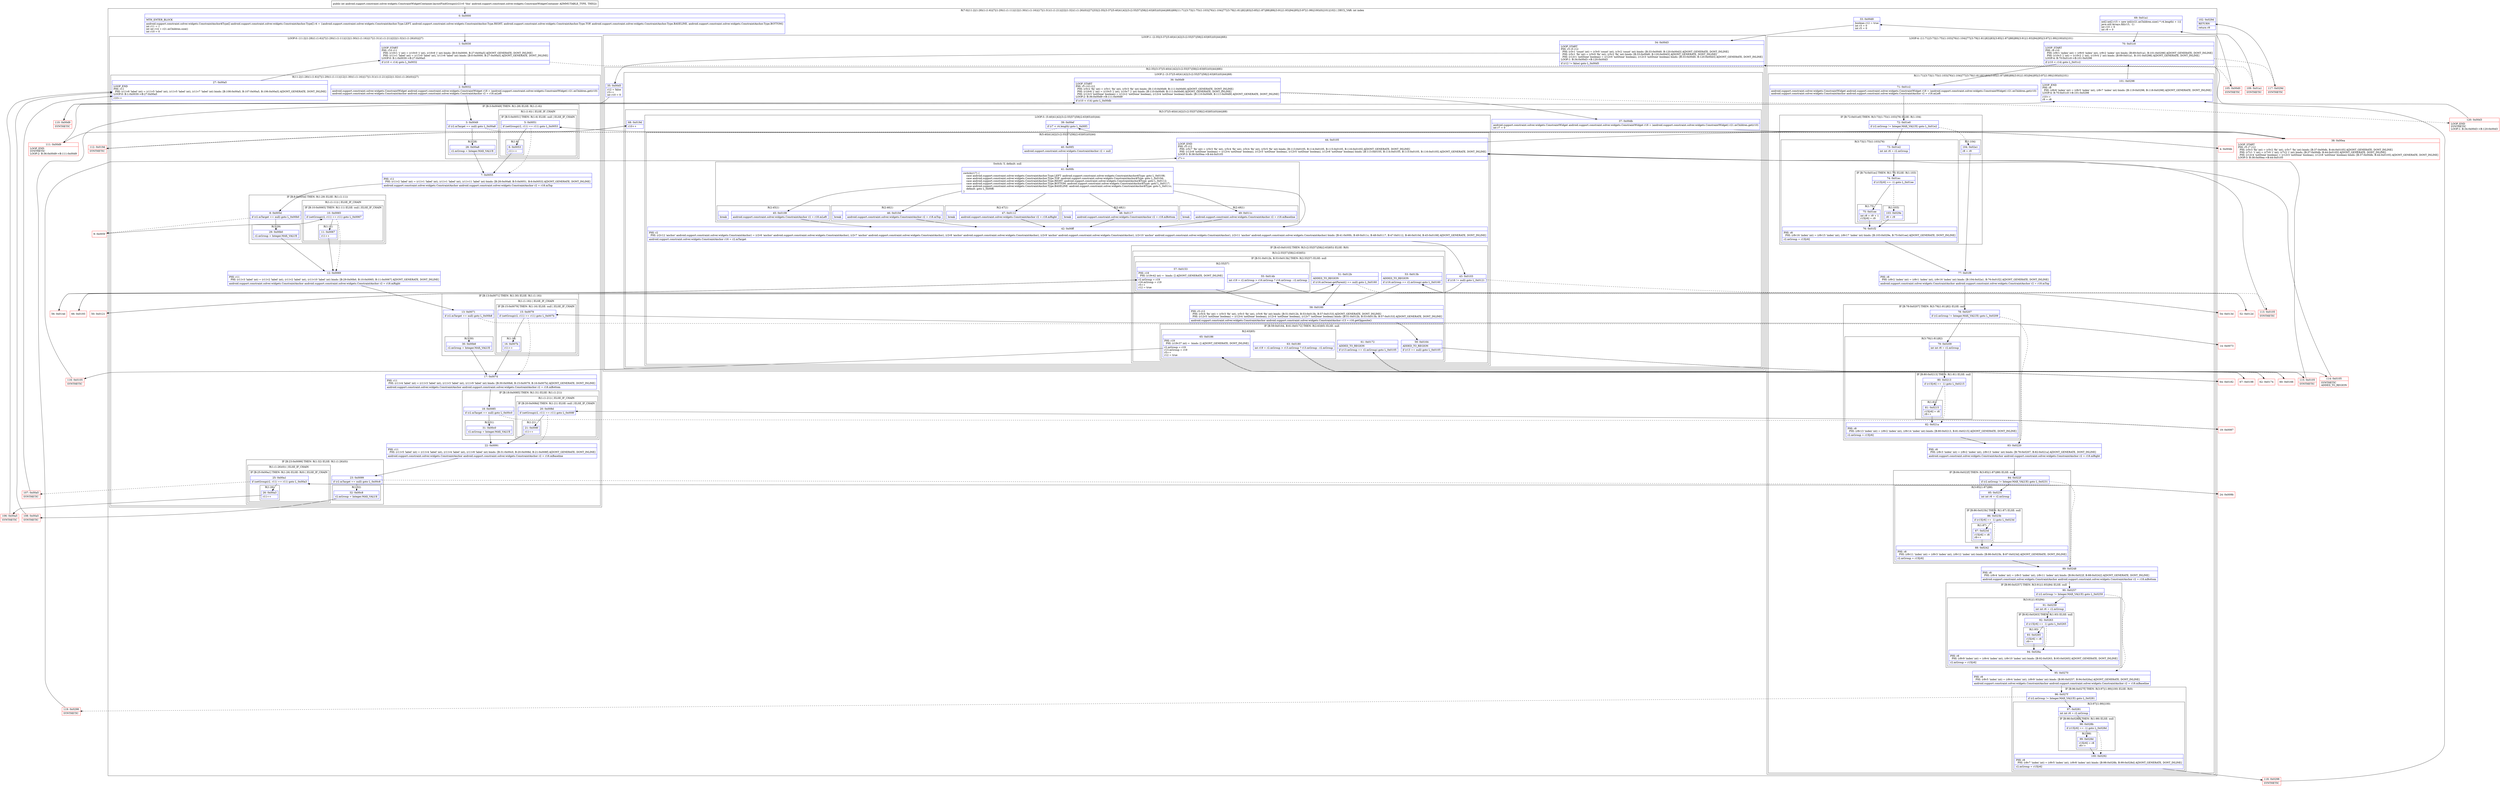 digraph "CFG forandroid.support.constraint.solver.widgets.ConstraintWidgetContainer.layoutFindGroups()I" {
subgraph cluster_Region_845467164 {
label = "R(7:0|(11:2|(1:28)(1:(1:6))|7|(1:29)(1:(1:11))|12|(1:30)(1:(1:16))|17|(1:31)(1:(1:21))|22|(1:32)(1:(1:26)(0))|27)|33|(2:35|(3:37|(5:40|41|42|(3:(2:55|57)|58|(2:63|65))(0)|44)|68))|69|(11:71|(3:73|(1:75)(1:103)|76)(1:104)|77|(3:79|(1:81)|82)|83|(3:85|(1:87)|88)|89|(3:91|(1:93)|94)|95|(3:97|(1:99)|100)(0)|101)|102) | DECL_VAR: int index\l";
node [shape=record,color=blue];
Node_0 [shape=record,label="{0\:\ 0x0000|MTH_ENTER_BLOCK\l|android.support.constraint.solver.widgets.ConstraintAnchor$Type[] android.support.constraint.solver.widgets.ConstraintAnchor.Type[] r4 = \{android.support.constraint.solver.widgets.ConstraintAnchor.Type.LEFT, android.support.constraint.solver.widgets.ConstraintAnchor.Type.RIGHT, android.support.constraint.solver.widgets.ConstraintAnchor.Type.TOP, android.support.constraint.solver.widgets.ConstraintAnchor.Type.BASELINE, android.support.constraint.solver.widgets.ConstraintAnchor.Type.BOTTOM\}\lint r11 = 1\lint int r14 = r21.mChildren.size()\lint r10 = 0\l}"];
subgraph cluster_LoopRegion_1787352826 {
label = "LOOP:0: (11:2|(1:28)(1:(1:6))|7|(1:29)(1:(1:11))|12|(1:30)(1:(1:16))|17|(1:31)(1:(1:21))|22|(1:32)(1:(1:26)(0))|27)";
node [shape=record,color=blue];
Node_1 [shape=record,label="{1\:\ 0x0030|LOOP_START\lPHI: r10 r11 \l  PHI: (r10v1 'j' int) = (r10v0 'j' int), (r10v8 'j' int) binds: [B:0:0x0000, B:27:0x00a5] A[DONT_GENERATE, DONT_INLINE]\l  PHI: (r11v1 'label' int) = (r11v0 'label' int), (r11v6 'label' int) binds: [B:0:0x0000, B:27:0x00a5] A[DONT_GENERATE, DONT_INLINE]\lLOOP:0: B:1:0x0030\-\>B:27:0x00a5\l|if (r10 \< r14) goto L_0x0032\l}"];
subgraph cluster_Region_1048867069 {
label = "R(11:2|(1:28)(1:(1:6))|7|(1:29)(1:(1:11))|12|(1:30)(1:(1:16))|17|(1:31)(1:(1:21))|22|(1:32)(1:(1:26)(0))|27)";
node [shape=record,color=blue];
Node_2 [shape=record,label="{2\:\ 0x0032|android.support.constraint.solver.widgets.ConstraintWidget android.support.constraint.solver.widgets.ConstraintWidget r18 = (android.support.constraint.solver.widgets.ConstraintWidget) r21.mChildren.get(r10)\landroid.support.constraint.solver.widgets.ConstraintAnchor android.support.constraint.solver.widgets.ConstraintAnchor r2 = r18.mLeft\l}"];
subgraph cluster_IfRegion_1785869645 {
label = "IF [B:3:0x0049] THEN: R(1:28) ELSE: R(1:(1:6))";
node [shape=record,color=blue];
Node_3 [shape=record,label="{3\:\ 0x0049|if (r2.mTarget == null) goto L_0x00a8\l}"];
subgraph cluster_Region_167716518 {
label = "R(1:28)";
node [shape=record,color=blue];
Node_28 [shape=record,label="{28\:\ 0x00a8|r2.mGroup = Integer.MAX_VALUE\l}"];
}
subgraph cluster_Region_1535000628 {
label = "R(1:(1:6)) | ELSE_IF_CHAIN\l";
node [shape=record,color=blue];
subgraph cluster_IfRegion_769407323 {
label = "IF [B:5:0x0051] THEN: R(1:6) ELSE: null | ELSE_IF_CHAIN\l";
node [shape=record,color=blue];
Node_5 [shape=record,label="{5\:\ 0x0051|if (setGroup(r2, r11) == r11) goto L_0x0053\l}"];
subgraph cluster_Region_700555176 {
label = "R(1:6)";
node [shape=record,color=blue];
Node_6 [shape=record,label="{6\:\ 0x0053|r11++\l}"];
}
}
}
}
Node_7 [shape=record,label="{7\:\ 0x0055|PHI: r11 \l  PHI: (r11v2 'label' int) = (r11v1 'label' int), (r11v1 'label' int), (r11v11 'label' int) binds: [B:28:0x00a8, B:5:0x0051, B:6:0x0053] A[DONT_GENERATE, DONT_INLINE]\l|android.support.constraint.solver.widgets.ConstraintAnchor android.support.constraint.solver.widgets.ConstraintAnchor r2 = r18.mTop\l}"];
subgraph cluster_IfRegion_2004177367 {
label = "IF [B:8:0x005d] THEN: R(1:29) ELSE: R(1:(1:11))";
node [shape=record,color=blue];
Node_8 [shape=record,label="{8\:\ 0x005d|if (r2.mTarget == null) goto L_0x00b0\l}"];
subgraph cluster_Region_1755016003 {
label = "R(1:29)";
node [shape=record,color=blue];
Node_29 [shape=record,label="{29\:\ 0x00b0|r2.mGroup = Integer.MAX_VALUE\l}"];
}
subgraph cluster_Region_161057403 {
label = "R(1:(1:11)) | ELSE_IF_CHAIN\l";
node [shape=record,color=blue];
subgraph cluster_IfRegion_1011921792 {
label = "IF [B:10:0x0065] THEN: R(1:11) ELSE: null | ELSE_IF_CHAIN\l";
node [shape=record,color=blue];
Node_10 [shape=record,label="{10\:\ 0x0065|if (setGroup(r2, r11) == r11) goto L_0x0067\l}"];
subgraph cluster_Region_777324461 {
label = "R(1:11)";
node [shape=record,color=blue];
Node_11 [shape=record,label="{11\:\ 0x0067|r11++\l}"];
}
}
}
}
Node_12 [shape=record,label="{12\:\ 0x0069|PHI: r11 \l  PHI: (r11v3 'label' int) = (r11v2 'label' int), (r11v2 'label' int), (r11v10 'label' int) binds: [B:29:0x00b0, B:10:0x0065, B:11:0x0067] A[DONT_GENERATE, DONT_INLINE]\l|android.support.constraint.solver.widgets.ConstraintAnchor android.support.constraint.solver.widgets.ConstraintAnchor r2 = r18.mRight\l}"];
subgraph cluster_IfRegion_322495296 {
label = "IF [B:13:0x0071] THEN: R(1:30) ELSE: R(1:(1:16))";
node [shape=record,color=blue];
Node_13 [shape=record,label="{13\:\ 0x0071|if (r2.mTarget == null) goto L_0x00b8\l}"];
subgraph cluster_Region_1661091223 {
label = "R(1:30)";
node [shape=record,color=blue];
Node_30 [shape=record,label="{30\:\ 0x00b8|r2.mGroup = Integer.MAX_VALUE\l}"];
}
subgraph cluster_Region_1885047611 {
label = "R(1:(1:16)) | ELSE_IF_CHAIN\l";
node [shape=record,color=blue];
subgraph cluster_IfRegion_985572296 {
label = "IF [B:15:0x0079] THEN: R(1:16) ELSE: null | ELSE_IF_CHAIN\l";
node [shape=record,color=blue];
Node_15 [shape=record,label="{15\:\ 0x0079|if (setGroup(r2, r11) == r11) goto L_0x007b\l}"];
subgraph cluster_Region_1091175154 {
label = "R(1:16)";
node [shape=record,color=blue];
Node_16 [shape=record,label="{16\:\ 0x007b|r11++\l}"];
}
}
}
}
Node_17 [shape=record,label="{17\:\ 0x007d|PHI: r11 \l  PHI: (r11v4 'label' int) = (r11v3 'label' int), (r11v3 'label' int), (r11v9 'label' int) binds: [B:30:0x00b8, B:15:0x0079, B:16:0x007b] A[DONT_GENERATE, DONT_INLINE]\l|android.support.constraint.solver.widgets.ConstraintAnchor android.support.constraint.solver.widgets.ConstraintAnchor r2 = r18.mBottom\l}"];
subgraph cluster_IfRegion_1050948553 {
label = "IF [B:18:0x0085] THEN: R(1:31) ELSE: R(1:(1:21))";
node [shape=record,color=blue];
Node_18 [shape=record,label="{18\:\ 0x0085|if (r2.mTarget == null) goto L_0x00c0\l}"];
subgraph cluster_Region_232166957 {
label = "R(1:31)";
node [shape=record,color=blue];
Node_31 [shape=record,label="{31\:\ 0x00c0|r2.mGroup = Integer.MAX_VALUE\l}"];
}
subgraph cluster_Region_1483279056 {
label = "R(1:(1:21)) | ELSE_IF_CHAIN\l";
node [shape=record,color=blue];
subgraph cluster_IfRegion_531056616 {
label = "IF [B:20:0x008d] THEN: R(1:21) ELSE: null | ELSE_IF_CHAIN\l";
node [shape=record,color=blue];
Node_20 [shape=record,label="{20\:\ 0x008d|if (setGroup(r2, r11) == r11) goto L_0x008f\l}"];
subgraph cluster_Region_1435120241 {
label = "R(1:21)";
node [shape=record,color=blue];
Node_21 [shape=record,label="{21\:\ 0x008f|r11++\l}"];
}
}
}
}
Node_22 [shape=record,label="{22\:\ 0x0091|PHI: r11 \l  PHI: (r11v5 'label' int) = (r11v4 'label' int), (r11v4 'label' int), (r11v8 'label' int) binds: [B:31:0x00c0, B:20:0x008d, B:21:0x008f] A[DONT_GENERATE, DONT_INLINE]\l|android.support.constraint.solver.widgets.ConstraintAnchor android.support.constraint.solver.widgets.ConstraintAnchor r2 = r18.mBaseline\l}"];
subgraph cluster_IfRegion_1495291444 {
label = "IF [B:23:0x0099] THEN: R(1:32) ELSE: R(1:(1:26)(0))";
node [shape=record,color=blue];
Node_23 [shape=record,label="{23\:\ 0x0099|if (r2.mTarget == null) goto L_0x00c8\l}"];
subgraph cluster_Region_725362178 {
label = "R(1:32)";
node [shape=record,color=blue];
Node_32 [shape=record,label="{32\:\ 0x00c8|r2.mGroup = Integer.MAX_VALUE\l}"];
}
subgraph cluster_Region_1908383241 {
label = "R(1:(1:26)(0)) | ELSE_IF_CHAIN\l";
node [shape=record,color=blue];
subgraph cluster_IfRegion_1400746918 {
label = "IF [B:25:0x00a1] THEN: R(1:26) ELSE: R(0) | ELSE_IF_CHAIN\l";
node [shape=record,color=blue];
Node_25 [shape=record,label="{25\:\ 0x00a1|if (setGroup(r2, r11) == r11) goto L_0x00a3\l}"];
subgraph cluster_Region_799344321 {
label = "R(1:26)";
node [shape=record,color=blue];
Node_26 [shape=record,label="{26\:\ 0x00a3|r11++\l}"];
}
subgraph cluster_Region_875567127 {
label = "R(0)";
node [shape=record,color=blue];
}
}
}
}
Node_27 [shape=record,label="{27\:\ 0x00a5|LOOP_END\lPHI: r11 \l  PHI: (r11v6 'label' int) = (r11v5 'label' int), (r11v5 'label' int), (r11v7 'label' int) binds: [B:108:0x00a5, B:107:0x00a5, B:106:0x00a5] A[DONT_GENERATE, DONT_INLINE]\lLOOP:0: B:1:0x0030\-\>B:27:0x00a5\l|r10++\l}"];
}
}
Node_33 [shape=record,label="{33\:\ 0x00d0|boolean r12 = true\lint r3 = 0\lint r5 = 0\l}"];
subgraph cluster_LoopRegion_1185397156 {
label = "LOOP:1: (2:35|(3:37|(5:40|41|42|(3:(2:55|57)|58|(2:63|65))(0)|44)|68))";
node [shape=record,color=blue];
Node_34 [shape=record,label="{34\:\ 0x00d3|LOOP_START\lPHI: r3 r5 r12 \l  PHI: (r3v1 'count' int) = (r3v0 'count' int), (r3v2 'count' int) binds: [B:33:0x00d0, B:120:0x00d3] A[DONT_GENERATE, DONT_INLINE]\l  PHI: (r5v1 'fix' int) = (r5v0 'fix' int), (r5v2 'fix' int) binds: [B:33:0x00d0, B:120:0x00d3] A[DONT_GENERATE, DONT_INLINE]\l  PHI: (r12v1 'notDone' boolean) = (r12v0 'notDone' boolean), (r12v3 'notDone' boolean) binds: [B:33:0x00d0, B:120:0x00d3] A[DONT_GENERATE, DONT_INLINE]\lLOOP:1: B:34:0x00d3\-\>B:120:0x00d3\l|if (r12 != false) goto L_0x00d5\l}"];
subgraph cluster_Region_303517393 {
label = "R(2:35|(3:37|(5:40|41|42|(3:(2:55|57)|58|(2:63|65))(0)|44)|68))";
node [shape=record,color=blue];
Node_35 [shape=record,label="{35\:\ 0x00d5|r12 = false\lr3++\lint r10 = 0\l}"];
subgraph cluster_LoopRegion_635930752 {
label = "LOOP:2: (3:37|(5:40|41|42|(3:(2:55|57)|58|(2:63|65))(0)|44)|68)";
node [shape=record,color=blue];
Node_36 [shape=record,label="{36\:\ 0x00d9|LOOP_START\lPHI: r5 r10 r12 \l  PHI: (r5v2 'fix' int) = (r5v1 'fix' int), (r5v3 'fix' int) binds: [B:110:0x00d9, B:111:0x00d9] A[DONT_GENERATE, DONT_INLINE]\l  PHI: (r10v6 'j' int) = (r10v5 'j' int), (r10v7 'j' int) binds: [B:110:0x00d9, B:111:0x00d9] A[DONT_GENERATE, DONT_INLINE]\l  PHI: (r12v3 'notDone' boolean) = (r12v2 'notDone' boolean), (r12v4 'notDone' boolean) binds: [B:110:0x00d9, B:111:0x00d9] A[DONT_GENERATE, DONT_INLINE]\lLOOP:2: B:36:0x00d9\-\>B:111:0x00d9\l|if (r10 \< r14) goto L_0x00db\l}"];
subgraph cluster_Region_1602629291 {
label = "R(3:37|(5:40|41|42|(3:(2:55|57)|58|(2:63|65))(0)|44)|68)";
node [shape=record,color=blue];
Node_37 [shape=record,label="{37\:\ 0x00db|android.support.constraint.solver.widgets.ConstraintWidget android.support.constraint.solver.widgets.ConstraintWidget r18 = (android.support.constraint.solver.widgets.ConstraintWidget) r21.mChildren.get(r10)\lint r7 = 0\l}"];
subgraph cluster_LoopRegion_505296339 {
label = "LOOP:3: (5:40|41|42|(3:(2:55|57)|58|(2:63|65))(0)|44)";
node [shape=record,color=blue];
Node_39 [shape=record,label="{39\:\ 0x00ef|if (r7 \< r4.length) goto L_0x00f1\l}"];
subgraph cluster_Region_590748532 {
label = "R(5:40|41|42|(3:(2:55|57)|58|(2:63|65))(0)|44)";
node [shape=record,color=blue];
Node_40 [shape=record,label="{40\:\ 0x00f1|android.support.constraint.solver.widgets.ConstraintAnchor r2 = null\l}"];
subgraph cluster_SwitchRegion_413032441 {
label = "Switch: 5, default: null";
node [shape=record,color=blue];
Node_41 [shape=record,label="{41\:\ 0x00fc|switch(r17) \{\l    case android.support.constraint.solver.widgets.ConstraintAnchor.Type.LEFT :android.support.constraint.solver.widgets.ConstraintAnchor$Type: goto L_0x0108;\l    case android.support.constraint.solver.widgets.ConstraintAnchor.Type.TOP :android.support.constraint.solver.widgets.ConstraintAnchor$Type: goto L_0x010d;\l    case android.support.constraint.solver.widgets.ConstraintAnchor.Type.RIGHT :android.support.constraint.solver.widgets.ConstraintAnchor$Type: goto L_0x0112;\l    case android.support.constraint.solver.widgets.ConstraintAnchor.Type.BOTTOM :android.support.constraint.solver.widgets.ConstraintAnchor$Type: goto L_0x0117;\l    case android.support.constraint.solver.widgets.ConstraintAnchor.Type.BASELINE :android.support.constraint.solver.widgets.ConstraintAnchor$Type: goto L_0x011c;\l    default: goto L_0x00ff;\l\}\l}"];
subgraph cluster_Region_2120087189 {
label = "R(2:45|1)";
node [shape=record,color=blue];
Node_45 [shape=record,label="{45\:\ 0x0108|android.support.constraint.solver.widgets.ConstraintAnchor r2 = r18.mLeft\l}"];
Node_InsnContainer_145877424 [shape=record,label="{|break\l}"];
}
subgraph cluster_Region_389846995 {
label = "R(2:46|1)";
node [shape=record,color=blue];
Node_46 [shape=record,label="{46\:\ 0x010d|android.support.constraint.solver.widgets.ConstraintAnchor r2 = r18.mTop\l}"];
Node_InsnContainer_99840377 [shape=record,label="{|break\l}"];
}
subgraph cluster_Region_799187829 {
label = "R(2:47|1)";
node [shape=record,color=blue];
Node_47 [shape=record,label="{47\:\ 0x0112|android.support.constraint.solver.widgets.ConstraintAnchor r2 = r18.mRight\l}"];
Node_InsnContainer_825696624 [shape=record,label="{|break\l}"];
}
subgraph cluster_Region_1094656860 {
label = "R(2:48|1)";
node [shape=record,color=blue];
Node_48 [shape=record,label="{48\:\ 0x0117|android.support.constraint.solver.widgets.ConstraintAnchor r2 = r18.mBottom\l}"];
Node_InsnContainer_1539100984 [shape=record,label="{|break\l}"];
}
subgraph cluster_Region_1355259056 {
label = "R(2:49|1)";
node [shape=record,color=blue];
Node_49 [shape=record,label="{49\:\ 0x011c|android.support.constraint.solver.widgets.ConstraintAnchor r2 = r18.mBaseline\l}"];
Node_InsnContainer_1556570006 [shape=record,label="{|break\l}"];
}
}
Node_42 [shape=record,label="{42\:\ 0x00ff|PHI: r2 \l  PHI: (r2v12 'anchor' android.support.constraint.solver.widgets.ConstraintAnchor) = (r2v6 'anchor' android.support.constraint.solver.widgets.ConstraintAnchor), (r2v7 'anchor' android.support.constraint.solver.widgets.ConstraintAnchor), (r2v8 'anchor' android.support.constraint.solver.widgets.ConstraintAnchor), (r2v9 'anchor' android.support.constraint.solver.widgets.ConstraintAnchor), (r2v10 'anchor' android.support.constraint.solver.widgets.ConstraintAnchor), (r2v11 'anchor' android.support.constraint.solver.widgets.ConstraintAnchor) binds: [B:41:0x00fc, B:49:0x011c, B:48:0x0117, B:47:0x0112, B:46:0x010d, B:45:0x0108] A[DONT_GENERATE, DONT_INLINE]\l|android.support.constraint.solver.widgets.ConstraintAnchor r16 = r2.mTarget\l}"];
subgraph cluster_IfRegion_1298555468 {
label = "IF [B:43:0x0103] THEN: R(3:(2:55|57)|58|(2:63|65)) ELSE: R(0)";
node [shape=record,color=blue];
Node_43 [shape=record,label="{43\:\ 0x0103|if (r16 != null) goto L_0x0121\l}"];
subgraph cluster_Region_1578642735 {
label = "R(3:(2:55|57)|58|(2:63|65))";
node [shape=record,color=blue];
subgraph cluster_IfRegion_431336812 {
label = "IF [B:51:0x012b, B:53:0x013b] THEN: R(2:55|57) ELSE: null";
node [shape=record,color=blue];
Node_51 [shape=record,label="{51\:\ 0x012b|ADDED_TO_REGION\l|if (r16.mOwner.getParent() == null) goto L_0x0160\l}"];
Node_53 [shape=record,label="{53\:\ 0x013b|ADDED_TO_REGION\l|if (r16.mGroup == r2.mGroup) goto L_0x0160\l}"];
subgraph cluster_Region_1538861494 {
label = "R(2:55|57)";
node [shape=record,color=blue];
Node_55 [shape=record,label="{55\:\ 0x014b|int r19 = r2.mGroup \> r16.mGroup ? r16.mGroup : r2.mGroup\l}"];
Node_57 [shape=record,label="{57\:\ 0x0153|PHI: r19 \l  PHI: (r19v42 int) =  binds: [] A[DONT_GENERATE, DONT_INLINE]\l|r2.mGroup = r19\lr16.mGroup = r19\lr5++\lr12 = true\l}"];
}
}
Node_58 [shape=record,label="{58\:\ 0x0160|PHI: r5 r12 \l  PHI: (r5v4 'fix' int) = (r5v3 'fix' int), (r5v3 'fix' int), (r5v6 'fix' int) binds: [B:51:0x012b, B:53:0x013b, B:57:0x0153] A[DONT_GENERATE, DONT_INLINE]\l  PHI: (r12v5 'notDone' boolean) = (r12v4 'notDone' boolean), (r12v4 'notDone' boolean), (r12v7 'notDone' boolean) binds: [B:51:0x012b, B:53:0x013b, B:57:0x0153] A[DONT_GENERATE, DONT_INLINE]\l|android.support.constraint.solver.widgets.ConstraintAnchor android.support.constraint.solver.widgets.ConstraintAnchor r13 = r16.getOpposite()\l}"];
subgraph cluster_IfRegion_556288197 {
label = "IF [B:59:0x0164, B:61:0x0172] THEN: R(2:63|65) ELSE: null";
node [shape=record,color=blue];
Node_59 [shape=record,label="{59\:\ 0x0164|ADDED_TO_REGION\l|if (r13 == null) goto L_0x0105\l}"];
Node_61 [shape=record,label="{61\:\ 0x0172|ADDED_TO_REGION\l|if (r13.mGroup == r2.mGroup) goto L_0x0105\l}"];
subgraph cluster_Region_195917723 {
label = "R(2:63|65)";
node [shape=record,color=blue];
Node_63 [shape=record,label="{63\:\ 0x0180|int r19 = r2.mGroup \> r13.mGroup ? r13.mGroup : r2.mGroup\l}"];
Node_65 [shape=record,label="{65\:\ 0x0186|PHI: r19 \l  PHI: (r19v37 int) =  binds: [] A[DONT_GENERATE, DONT_INLINE]\l|r2.mGroup = r19\lr13.mGroup = r19\lr5++\lr12 = true\l}"];
}
}
}
subgraph cluster_Region_1109497294 {
label = "R(0)";
node [shape=record,color=blue];
}
}
Node_44 [shape=record,label="{44\:\ 0x0105|LOOP_END\lPHI: r5 r12 \l  PHI: (r5v7 'fix' int) = (r5v3 'fix' int), (r5v4 'fix' int), (r5v4 'fix' int), (r5v5 'fix' int) binds: [B:113:0x0105, B:114:0x0105, B:115:0x0105, B:116:0x0105] A[DONT_GENERATE, DONT_INLINE]\l  PHI: (r12v8 'notDone' boolean) = (r12v4 'notDone' boolean), (r12v5 'notDone' boolean), (r12v5 'notDone' boolean), (r12v6 'notDone' boolean) binds: [B:113:0x0105, B:114:0x0105, B:115:0x0105, B:116:0x0105] A[DONT_GENERATE, DONT_INLINE]\lLOOP:3: B:38:0x00ea\-\>B:44:0x0105\l|r7++\l}"];
}
}
Node_68 [shape=record,label="{68\:\ 0x019d|r10++\l}"];
}
}
}
}
Node_69 [shape=record,label="{69\:\ 0x01a1|int[] int[] r15 = new int[((r21.mChildren.size() * r4.length) + 1)]\ljava.util.Arrays.fill(r15, \-1)\lint r10 = 0\lint r9 = 0\l}"];
subgraph cluster_LoopRegion_5903315 {
label = "LOOP:4: (11:71|(3:73|(1:75)(1:103)|76)(1:104)|77|(3:79|(1:81)|82)|83|(3:85|(1:87)|88)|89|(3:91|(1:93)|94)|95|(3:97|(1:99)|100)(0)|101)";
node [shape=record,color=blue];
Node_70 [shape=record,label="{70\:\ 0x01c0|LOOP_START\lPHI: r9 r10 \l  PHI: (r9v1 'index' int) = (r9v0 'index' int), (r9v2 'index' int) binds: [B:69:0x01a1, B:101:0x0298] A[DONT_GENERATE, DONT_INLINE]\l  PHI: (r10v3 'j' int) = (r10v2 'j' int), (r10v4 'j' int) binds: [B:69:0x01a1, B:101:0x0298] A[DONT_GENERATE, DONT_INLINE]\lLOOP:4: B:70:0x01c0\-\>B:101:0x0298\l|if (r10 \< r14) goto L_0x01c2\l}"];
subgraph cluster_Region_1667018343 {
label = "R(11:71|(3:73|(1:75)(1:103)|76)(1:104)|77|(3:79|(1:81)|82)|83|(3:85|(1:87)|88)|89|(3:91|(1:93)|94)|95|(3:97|(1:99)|100)(0)|101)";
node [shape=record,color=blue];
Node_71 [shape=record,label="{71\:\ 0x01c2|android.support.constraint.solver.widgets.ConstraintWidget android.support.constraint.solver.widgets.ConstraintWidget r18 = (android.support.constraint.solver.widgets.ConstraintWidget) r21.mChildren.get(r10)\landroid.support.constraint.solver.widgets.ConstraintAnchor android.support.constraint.solver.widgets.ConstraintAnchor r2 = r18.mLeft\l}"];
subgraph cluster_IfRegion_1418400662 {
label = "IF [B:72:0x01e0] THEN: R(3:73|(1:75)(1:103)|76) ELSE: R(1:104)";
node [shape=record,color=blue];
Node_72 [shape=record,label="{72\:\ 0x01e0|if (r2.mGroup != Integer.MAX_VALUE) goto L_0x01e2\l}"];
subgraph cluster_Region_477747554 {
label = "R(3:73|(1:75)(1:103)|76)";
node [shape=record,color=blue];
Node_73 [shape=record,label="{73\:\ 0x01e2|int int r6 = r2.mGroup\l}"];
subgraph cluster_IfRegion_1861097063 {
label = "IF [B:74:0x01ec] THEN: R(1:75) ELSE: R(1:103)";
node [shape=record,color=blue];
Node_74 [shape=record,label="{74\:\ 0x01ec|if (r15[r6] == \-1) goto L_0x01ee\l}"];
subgraph cluster_Region_236955022 {
label = "R(1:75)";
node [shape=record,color=blue];
Node_75 [shape=record,label="{75\:\ 0x01ee|int r8 = r9 + 1\lr15[r6] = r9\l}"];
}
subgraph cluster_Region_1804769234 {
label = "R(1:103)";
node [shape=record,color=blue];
Node_103 [shape=record,label="{103\:\ 0x029e|r8 = r9\l}"];
}
}
Node_76 [shape=record,label="{76\:\ 0x01f2|PHI: r8 \l  PHI: (r8v16 'index' int) = (r8v15 'index' int), (r8v17 'index' int) binds: [B:103:0x029e, B:75:0x01ee] A[DONT_GENERATE, DONT_INLINE]\l|r2.mGroup = r15[r6]\l}"];
}
subgraph cluster_Region_1251898671 {
label = "R(1:104)";
node [shape=record,color=blue];
Node_104 [shape=record,label="{104\:\ 0x02a1|r8 = r9\l}"];
}
}
Node_77 [shape=record,label="{77\:\ 0x01f8|PHI: r8 \l  PHI: (r8v2 'index' int) = (r8v1 'index' int), (r8v16 'index' int) binds: [B:104:0x02a1, B:76:0x01f2] A[DONT_GENERATE, DONT_INLINE]\l|android.support.constraint.solver.widgets.ConstraintAnchor android.support.constraint.solver.widgets.ConstraintAnchor r2 = r18.mTop\l}"];
subgraph cluster_IfRegion_1378001142 {
label = "IF [B:78:0x0207] THEN: R(3:79|(1:81)|82) ELSE: null";
node [shape=record,color=blue];
Node_78 [shape=record,label="{78\:\ 0x0207|if (r2.mGroup != Integer.MAX_VALUE) goto L_0x0209\l}"];
subgraph cluster_Region_174833418 {
label = "R(3:79|(1:81)|82)";
node [shape=record,color=blue];
Node_79 [shape=record,label="{79\:\ 0x0209|int int r6 = r2.mGroup\l}"];
subgraph cluster_IfRegion_1734879696 {
label = "IF [B:80:0x0213] THEN: R(1:81) ELSE: null";
node [shape=record,color=blue];
Node_80 [shape=record,label="{80\:\ 0x0213|if (r15[r6] == \-1) goto L_0x0215\l}"];
subgraph cluster_Region_2032883316 {
label = "R(1:81)";
node [shape=record,color=blue];
Node_81 [shape=record,label="{81\:\ 0x0215|r15[r6] = r8\lr8++\l}"];
}
}
Node_82 [shape=record,label="{82\:\ 0x021a|PHI: r8 \l  PHI: (r8v13 'index' int) = (r8v2 'index' int), (r8v14 'index' int) binds: [B:80:0x0213, B:81:0x0215] A[DONT_GENERATE, DONT_INLINE]\l|r2.mGroup = r15[r6]\l}"];
}
}
Node_83 [shape=record,label="{83\:\ 0x0220|PHI: r8 \l  PHI: (r8v3 'index' int) = (r8v2 'index' int), (r8v13 'index' int) binds: [B:78:0x0207, B:82:0x021a] A[DONT_GENERATE, DONT_INLINE]\l|android.support.constraint.solver.widgets.ConstraintAnchor android.support.constraint.solver.widgets.ConstraintAnchor r2 = r18.mRight\l}"];
subgraph cluster_IfRegion_770806119 {
label = "IF [B:84:0x022f] THEN: R(3:85|(1:87)|88) ELSE: null";
node [shape=record,color=blue];
Node_84 [shape=record,label="{84\:\ 0x022f|if (r2.mGroup != Integer.MAX_VALUE) goto L_0x0231\l}"];
subgraph cluster_Region_1571823831 {
label = "R(3:85|(1:87)|88)";
node [shape=record,color=blue];
Node_85 [shape=record,label="{85\:\ 0x0231|int int r6 = r2.mGroup\l}"];
subgraph cluster_IfRegion_1477166572 {
label = "IF [B:86:0x023b] THEN: R(1:87) ELSE: null";
node [shape=record,color=blue];
Node_86 [shape=record,label="{86\:\ 0x023b|if (r15[r6] == \-1) goto L_0x023d\l}"];
subgraph cluster_Region_2114670996 {
label = "R(1:87)";
node [shape=record,color=blue];
Node_87 [shape=record,label="{87\:\ 0x023d|r15[r6] = r8\lr8++\l}"];
}
}
Node_88 [shape=record,label="{88\:\ 0x0242|PHI: r8 \l  PHI: (r8v11 'index' int) = (r8v3 'index' int), (r8v12 'index' int) binds: [B:86:0x023b, B:87:0x023d] A[DONT_GENERATE, DONT_INLINE]\l|r2.mGroup = r15[r6]\l}"];
}
}
Node_89 [shape=record,label="{89\:\ 0x0248|PHI: r8 \l  PHI: (r8v4 'index' int) = (r8v3 'index' int), (r8v11 'index' int) binds: [B:84:0x022f, B:88:0x0242] A[DONT_GENERATE, DONT_INLINE]\l|android.support.constraint.solver.widgets.ConstraintAnchor android.support.constraint.solver.widgets.ConstraintAnchor r2 = r18.mBottom\l}"];
subgraph cluster_IfRegion_343912187 {
label = "IF [B:90:0x0257] THEN: R(3:91|(1:93)|94) ELSE: null";
node [shape=record,color=blue];
Node_90 [shape=record,label="{90\:\ 0x0257|if (r2.mGroup != Integer.MAX_VALUE) goto L_0x0259\l}"];
subgraph cluster_Region_687186044 {
label = "R(3:91|(1:93)|94)";
node [shape=record,color=blue];
Node_91 [shape=record,label="{91\:\ 0x0259|int int r6 = r2.mGroup\l}"];
subgraph cluster_IfRegion_175392644 {
label = "IF [B:92:0x0263] THEN: R(1:93) ELSE: null";
node [shape=record,color=blue];
Node_92 [shape=record,label="{92\:\ 0x0263|if (r15[r6] == \-1) goto L_0x0265\l}"];
subgraph cluster_Region_215406467 {
label = "R(1:93)";
node [shape=record,color=blue];
Node_93 [shape=record,label="{93\:\ 0x0265|r15[r6] = r8\lr8++\l}"];
}
}
Node_94 [shape=record,label="{94\:\ 0x026a|PHI: r8 \l  PHI: (r8v9 'index' int) = (r8v4 'index' int), (r8v10 'index' int) binds: [B:92:0x0263, B:93:0x0265] A[DONT_GENERATE, DONT_INLINE]\l|r2.mGroup = r15[r6]\l}"];
}
}
Node_95 [shape=record,label="{95\:\ 0x0270|PHI: r8 \l  PHI: (r8v5 'index' int) = (r8v4 'index' int), (r8v9 'index' int) binds: [B:90:0x0257, B:94:0x026a] A[DONT_GENERATE, DONT_INLINE]\l|android.support.constraint.solver.widgets.ConstraintAnchor android.support.constraint.solver.widgets.ConstraintAnchor r2 = r18.mBaseline\l}"];
subgraph cluster_IfRegion_409208897 {
label = "IF [B:96:0x027f] THEN: R(3:97|(1:99)|100) ELSE: R(0)";
node [shape=record,color=blue];
Node_96 [shape=record,label="{96\:\ 0x027f|if (r2.mGroup != Integer.MAX_VALUE) goto L_0x0281\l}"];
subgraph cluster_Region_1722750094 {
label = "R(3:97|(1:99)|100)";
node [shape=record,color=blue];
Node_97 [shape=record,label="{97\:\ 0x0281|int int r6 = r2.mGroup\l}"];
subgraph cluster_IfRegion_1948228397 {
label = "IF [B:98:0x028b] THEN: R(1:99) ELSE: null";
node [shape=record,color=blue];
Node_98 [shape=record,label="{98\:\ 0x028b|if (r15[r6] == \-1) goto L_0x028d\l}"];
subgraph cluster_Region_1551870541 {
label = "R(1:99)";
node [shape=record,color=blue];
Node_99 [shape=record,label="{99\:\ 0x028d|r15[r6] = r8\lr8++\l}"];
}
}
Node_100 [shape=record,label="{100\:\ 0x0292|PHI: r8 \l  PHI: (r8v7 'index' int) = (r8v5 'index' int), (r8v8 'index' int) binds: [B:98:0x028b, B:99:0x028d] A[DONT_GENERATE, DONT_INLINE]\l|r2.mGroup = r15[r6]\l}"];
}
subgraph cluster_Region_1251283035 {
label = "R(0)";
node [shape=record,color=blue];
}
}
Node_101 [shape=record,label="{101\:\ 0x0298|LOOP_END\lPHI: r8 \l  PHI: (r8v6 'index' int) = (r8v5 'index' int), (r8v7 'index' int) binds: [B:119:0x0298, B:118:0x0298] A[DONT_GENERATE, DONT_INLINE]\lLOOP:4: B:70:0x01c0\-\>B:101:0x0298\l|r10++\lr9 = r8\l}"];
}
}
Node_102 [shape=record,label="{102\:\ 0x029d|RETURN\l|return r9\l}"];
}
Node_4 [shape=record,color=red,label="{4\:\ 0x004b}"];
Node_9 [shape=record,color=red,label="{9\:\ 0x005f}"];
Node_14 [shape=record,color=red,label="{14\:\ 0x0073}"];
Node_19 [shape=record,color=red,label="{19\:\ 0x0087}"];
Node_24 [shape=record,color=red,label="{24\:\ 0x009b}"];
Node_38 [shape=record,color=red,label="{38\:\ 0x00ea|LOOP_START\lPHI: r5 r7 r12 \l  PHI: (r5v3 'fix' int) = (r5v2 'fix' int), (r5v7 'fix' int) binds: [B:37:0x00db, B:44:0x0105] A[DONT_GENERATE, DONT_INLINE]\l  PHI: (r7v1 'i' int) = (r7v0 'i' int), (r7v2 'i' int) binds: [B:37:0x00db, B:44:0x0105] A[DONT_GENERATE, DONT_INLINE]\l  PHI: (r12v4 'notDone' boolean) = (r12v3 'notDone' boolean), (r12v8 'notDone' boolean) binds: [B:37:0x00db, B:44:0x0105] A[DONT_GENERATE, DONT_INLINE]\lLOOP:3: B:38:0x00ea\-\>B:44:0x0105\l}"];
Node_50 [shape=record,color=red,label="{50\:\ 0x0121}"];
Node_52 [shape=record,color=red,label="{52\:\ 0x012d}"];
Node_54 [shape=record,color=red,label="{54\:\ 0x013d}"];
Node_56 [shape=record,color=red,label="{56\:\ 0x014d}"];
Node_60 [shape=record,color=red,label="{60\:\ 0x0166}"];
Node_62 [shape=record,color=red,label="{62\:\ 0x0174}"];
Node_64 [shape=record,color=red,label="{64\:\ 0x0182}"];
Node_66 [shape=record,color=red,label="{66\:\ 0x0193}"];
Node_67 [shape=record,color=red,label="{67\:\ 0x0198}"];
Node_105 [shape=record,color=red,label="{105\:\ 0x00d0|SYNTHETIC\l}"];
Node_106 [shape=record,color=red,label="{106\:\ 0x00a5|SYNTHETIC\l}"];
Node_107 [shape=record,color=red,label="{107\:\ 0x00a5|SYNTHETIC\l}"];
Node_108 [shape=record,color=red,label="{108\:\ 0x00a5|SYNTHETIC\l}"];
Node_109 [shape=record,color=red,label="{109\:\ 0x01a1|SYNTHETIC\l}"];
Node_110 [shape=record,color=red,label="{110\:\ 0x00d9|SYNTHETIC\l}"];
Node_111 [shape=record,color=red,label="{111\:\ 0x00d9|LOOP_END\lSYNTHETIC\lLOOP:2: B:36:0x00d9\-\>B:111:0x00d9\l}"];
Node_112 [shape=record,color=red,label="{112\:\ 0x019d|SYNTHETIC\l}"];
Node_113 [shape=record,color=red,label="{113\:\ 0x0105|SYNTHETIC\l}"];
Node_114 [shape=record,color=red,label="{114\:\ 0x0105|SYNTHETIC\lADDED_TO_REGION\l}"];
Node_115 [shape=record,color=red,label="{115\:\ 0x0105|SYNTHETIC\l}"];
Node_116 [shape=record,color=red,label="{116\:\ 0x0105|SYNTHETIC\l}"];
Node_117 [shape=record,color=red,label="{117\:\ 0x029d|SYNTHETIC\l}"];
Node_118 [shape=record,color=red,label="{118\:\ 0x0298|SYNTHETIC\l}"];
Node_119 [shape=record,color=red,label="{119\:\ 0x0298|SYNTHETIC\l}"];
Node_120 [shape=record,color=red,label="{120\:\ 0x00d3|LOOP_END\lSYNTHETIC\lLOOP:1: B:34:0x00d3\-\>B:120:0x00d3\l}"];
MethodNode[shape=record,label="{public int android.support.constraint.solver.widgets.ConstraintWidgetContainer.layoutFindGroups((r21v0 'this' android.support.constraint.solver.widgets.ConstraintWidgetContainer A[IMMUTABLE_TYPE, THIS])) }"];
MethodNode -> Node_0;
Node_0 -> Node_1;
Node_1 -> Node_2;
Node_1 -> Node_105[style=dashed];
Node_2 -> Node_3;
Node_3 -> Node_4[style=dashed];
Node_3 -> Node_28;
Node_28 -> Node_7;
Node_5 -> Node_6;
Node_5 -> Node_7[style=dashed];
Node_6 -> Node_7;
Node_7 -> Node_8;
Node_8 -> Node_9[style=dashed];
Node_8 -> Node_29;
Node_29 -> Node_12;
Node_10 -> Node_11;
Node_10 -> Node_12[style=dashed];
Node_11 -> Node_12;
Node_12 -> Node_13;
Node_13 -> Node_14[style=dashed];
Node_13 -> Node_30;
Node_30 -> Node_17;
Node_15 -> Node_16;
Node_15 -> Node_17[style=dashed];
Node_16 -> Node_17;
Node_17 -> Node_18;
Node_18 -> Node_19[style=dashed];
Node_18 -> Node_31;
Node_31 -> Node_22;
Node_20 -> Node_21;
Node_20 -> Node_22[style=dashed];
Node_21 -> Node_22;
Node_22 -> Node_23;
Node_23 -> Node_24[style=dashed];
Node_23 -> Node_32;
Node_32 -> Node_108;
Node_25 -> Node_26;
Node_25 -> Node_107[style=dashed];
Node_26 -> Node_106;
Node_27 -> Node_1;
Node_33 -> Node_34;
Node_34 -> Node_35;
Node_34 -> Node_109[style=dashed];
Node_35 -> Node_110;
Node_36 -> Node_37;
Node_36 -> Node_120[style=dashed];
Node_37 -> Node_38;
Node_39 -> Node_40;
Node_39 -> Node_112[style=dashed];
Node_40 -> Node_41;
Node_41 -> Node_42;
Node_41 -> Node_45;
Node_41 -> Node_46;
Node_41 -> Node_47;
Node_41 -> Node_48;
Node_41 -> Node_49;
Node_45 -> Node_42;
Node_46 -> Node_42;
Node_47 -> Node_42;
Node_48 -> Node_42;
Node_49 -> Node_42;
Node_42 -> Node_43;
Node_43 -> Node_50;
Node_43 -> Node_113[style=dashed];
Node_51 -> Node_52[style=dashed];
Node_51 -> Node_58;
Node_53 -> Node_54[style=dashed];
Node_53 -> Node_58;
Node_55 -> Node_56;
Node_55 -> Node_66;
Node_57 -> Node_58;
Node_58 -> Node_59;
Node_59 -> Node_60[style=dashed];
Node_59 -> Node_114;
Node_61 -> Node_62[style=dashed];
Node_61 -> Node_115;
Node_63 -> Node_64;
Node_63 -> Node_67;
Node_65 -> Node_116;
Node_44 -> Node_38;
Node_68 -> Node_111;
Node_69 -> Node_70;
Node_70 -> Node_71;
Node_70 -> Node_117[style=dashed];
Node_71 -> Node_72;
Node_72 -> Node_73;
Node_72 -> Node_104[style=dashed];
Node_73 -> Node_74;
Node_74 -> Node_75;
Node_74 -> Node_103[style=dashed];
Node_75 -> Node_76;
Node_103 -> Node_76;
Node_76 -> Node_77;
Node_104 -> Node_77;
Node_77 -> Node_78;
Node_78 -> Node_79;
Node_78 -> Node_83[style=dashed];
Node_79 -> Node_80;
Node_80 -> Node_81;
Node_80 -> Node_82[style=dashed];
Node_81 -> Node_82;
Node_82 -> Node_83;
Node_83 -> Node_84;
Node_84 -> Node_85;
Node_84 -> Node_89[style=dashed];
Node_85 -> Node_86;
Node_86 -> Node_87;
Node_86 -> Node_88[style=dashed];
Node_87 -> Node_88;
Node_88 -> Node_89;
Node_89 -> Node_90;
Node_90 -> Node_91;
Node_90 -> Node_95[style=dashed];
Node_91 -> Node_92;
Node_92 -> Node_93;
Node_92 -> Node_94[style=dashed];
Node_93 -> Node_94;
Node_94 -> Node_95;
Node_95 -> Node_96;
Node_96 -> Node_97;
Node_96 -> Node_119[style=dashed];
Node_97 -> Node_98;
Node_98 -> Node_99;
Node_98 -> Node_100[style=dashed];
Node_99 -> Node_100;
Node_100 -> Node_118;
Node_101 -> Node_70;
Node_4 -> Node_5;
Node_9 -> Node_10;
Node_14 -> Node_15;
Node_19 -> Node_20;
Node_24 -> Node_25;
Node_38 -> Node_39;
Node_50 -> Node_51;
Node_52 -> Node_53;
Node_54 -> Node_55;
Node_56 -> Node_57;
Node_60 -> Node_61;
Node_62 -> Node_63;
Node_64 -> Node_65;
Node_66 -> Node_57;
Node_67 -> Node_65;
Node_105 -> Node_33;
Node_106 -> Node_27;
Node_107 -> Node_27;
Node_108 -> Node_27;
Node_109 -> Node_69;
Node_110 -> Node_36;
Node_111 -> Node_36;
Node_112 -> Node_68;
Node_113 -> Node_44;
Node_114 -> Node_44;
Node_115 -> Node_44;
Node_116 -> Node_44;
Node_117 -> Node_102;
Node_118 -> Node_101;
Node_119 -> Node_101;
Node_120 -> Node_34;
}

